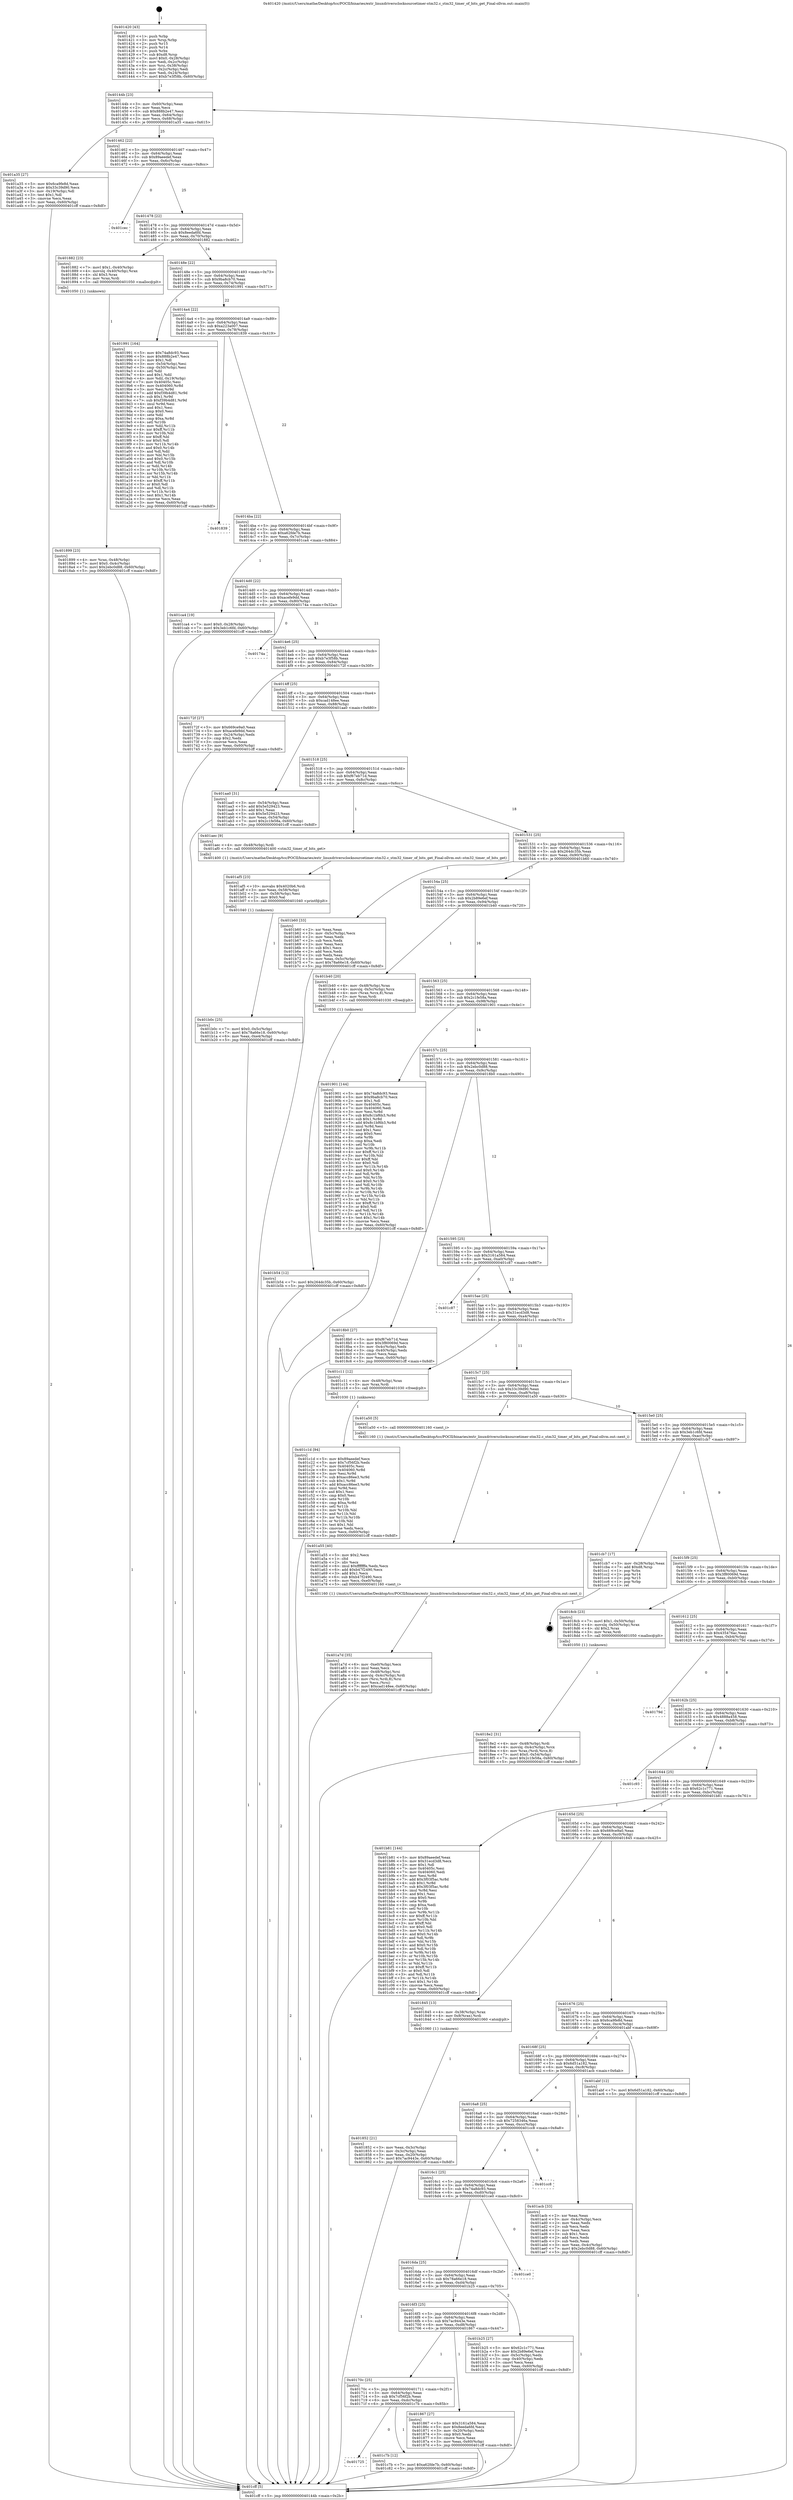 digraph "0x401420" {
  label = "0x401420 (/mnt/c/Users/mathe/Desktop/tcc/POCII/binaries/extr_linuxdriversclocksourcetimer-stm32.c_stm32_timer_of_bits_get_Final-ollvm.out::main(0))"
  labelloc = "t"
  node[shape=record]

  Entry [label="",width=0.3,height=0.3,shape=circle,fillcolor=black,style=filled]
  "0x40144b" [label="{
     0x40144b [23]\l
     | [instrs]\l
     &nbsp;&nbsp;0x40144b \<+3\>: mov -0x60(%rbp),%eax\l
     &nbsp;&nbsp;0x40144e \<+2\>: mov %eax,%ecx\l
     &nbsp;&nbsp;0x401450 \<+6\>: sub $0x888b2e47,%ecx\l
     &nbsp;&nbsp;0x401456 \<+3\>: mov %eax,-0x64(%rbp)\l
     &nbsp;&nbsp;0x401459 \<+3\>: mov %ecx,-0x68(%rbp)\l
     &nbsp;&nbsp;0x40145c \<+6\>: je 0000000000401a35 \<main+0x615\>\l
  }"]
  "0x401a35" [label="{
     0x401a35 [27]\l
     | [instrs]\l
     &nbsp;&nbsp;0x401a35 \<+5\>: mov $0x6ca9fe8d,%eax\l
     &nbsp;&nbsp;0x401a3a \<+5\>: mov $0x33c39d90,%ecx\l
     &nbsp;&nbsp;0x401a3f \<+3\>: mov -0x19(%rbp),%dl\l
     &nbsp;&nbsp;0x401a42 \<+3\>: test $0x1,%dl\l
     &nbsp;&nbsp;0x401a45 \<+3\>: cmovne %ecx,%eax\l
     &nbsp;&nbsp;0x401a48 \<+3\>: mov %eax,-0x60(%rbp)\l
     &nbsp;&nbsp;0x401a4b \<+5\>: jmp 0000000000401cff \<main+0x8df\>\l
  }"]
  "0x401462" [label="{
     0x401462 [22]\l
     | [instrs]\l
     &nbsp;&nbsp;0x401462 \<+5\>: jmp 0000000000401467 \<main+0x47\>\l
     &nbsp;&nbsp;0x401467 \<+3\>: mov -0x64(%rbp),%eax\l
     &nbsp;&nbsp;0x40146a \<+5\>: sub $0x89aeedef,%eax\l
     &nbsp;&nbsp;0x40146f \<+3\>: mov %eax,-0x6c(%rbp)\l
     &nbsp;&nbsp;0x401472 \<+6\>: je 0000000000401cec \<main+0x8cc\>\l
  }"]
  Exit [label="",width=0.3,height=0.3,shape=circle,fillcolor=black,style=filled,peripheries=2]
  "0x401cec" [label="{
     0x401cec\l
  }", style=dashed]
  "0x401478" [label="{
     0x401478 [22]\l
     | [instrs]\l
     &nbsp;&nbsp;0x401478 \<+5\>: jmp 000000000040147d \<main+0x5d\>\l
     &nbsp;&nbsp;0x40147d \<+3\>: mov -0x64(%rbp),%eax\l
     &nbsp;&nbsp;0x401480 \<+5\>: sub $0x8eeda6fd,%eax\l
     &nbsp;&nbsp;0x401485 \<+3\>: mov %eax,-0x70(%rbp)\l
     &nbsp;&nbsp;0x401488 \<+6\>: je 0000000000401882 \<main+0x462\>\l
  }"]
  "0x401725" [label="{
     0x401725\l
  }", style=dashed]
  "0x401882" [label="{
     0x401882 [23]\l
     | [instrs]\l
     &nbsp;&nbsp;0x401882 \<+7\>: movl $0x1,-0x40(%rbp)\l
     &nbsp;&nbsp;0x401889 \<+4\>: movslq -0x40(%rbp),%rax\l
     &nbsp;&nbsp;0x40188d \<+4\>: shl $0x3,%rax\l
     &nbsp;&nbsp;0x401891 \<+3\>: mov %rax,%rdi\l
     &nbsp;&nbsp;0x401894 \<+5\>: call 0000000000401050 \<malloc@plt\>\l
     | [calls]\l
     &nbsp;&nbsp;0x401050 \{1\} (unknown)\l
  }"]
  "0x40148e" [label="{
     0x40148e [22]\l
     | [instrs]\l
     &nbsp;&nbsp;0x40148e \<+5\>: jmp 0000000000401493 \<main+0x73\>\l
     &nbsp;&nbsp;0x401493 \<+3\>: mov -0x64(%rbp),%eax\l
     &nbsp;&nbsp;0x401496 \<+5\>: sub $0x9ba8cb70,%eax\l
     &nbsp;&nbsp;0x40149b \<+3\>: mov %eax,-0x74(%rbp)\l
     &nbsp;&nbsp;0x40149e \<+6\>: je 0000000000401991 \<main+0x571\>\l
  }"]
  "0x401c7b" [label="{
     0x401c7b [12]\l
     | [instrs]\l
     &nbsp;&nbsp;0x401c7b \<+7\>: movl $0xa62fde7b,-0x60(%rbp)\l
     &nbsp;&nbsp;0x401c82 \<+5\>: jmp 0000000000401cff \<main+0x8df\>\l
  }"]
  "0x401991" [label="{
     0x401991 [164]\l
     | [instrs]\l
     &nbsp;&nbsp;0x401991 \<+5\>: mov $0x74a8dc93,%eax\l
     &nbsp;&nbsp;0x401996 \<+5\>: mov $0x888b2e47,%ecx\l
     &nbsp;&nbsp;0x40199b \<+2\>: mov $0x1,%dl\l
     &nbsp;&nbsp;0x40199d \<+3\>: mov -0x54(%rbp),%esi\l
     &nbsp;&nbsp;0x4019a0 \<+3\>: cmp -0x50(%rbp),%esi\l
     &nbsp;&nbsp;0x4019a3 \<+4\>: setl %dil\l
     &nbsp;&nbsp;0x4019a7 \<+4\>: and $0x1,%dil\l
     &nbsp;&nbsp;0x4019ab \<+4\>: mov %dil,-0x19(%rbp)\l
     &nbsp;&nbsp;0x4019af \<+7\>: mov 0x40405c,%esi\l
     &nbsp;&nbsp;0x4019b6 \<+8\>: mov 0x404060,%r8d\l
     &nbsp;&nbsp;0x4019be \<+3\>: mov %esi,%r9d\l
     &nbsp;&nbsp;0x4019c1 \<+7\>: add $0xf39b4d81,%r9d\l
     &nbsp;&nbsp;0x4019c8 \<+4\>: sub $0x1,%r9d\l
     &nbsp;&nbsp;0x4019cc \<+7\>: sub $0xf39b4d81,%r9d\l
     &nbsp;&nbsp;0x4019d3 \<+4\>: imul %r9d,%esi\l
     &nbsp;&nbsp;0x4019d7 \<+3\>: and $0x1,%esi\l
     &nbsp;&nbsp;0x4019da \<+3\>: cmp $0x0,%esi\l
     &nbsp;&nbsp;0x4019dd \<+4\>: sete %dil\l
     &nbsp;&nbsp;0x4019e1 \<+4\>: cmp $0xa,%r8d\l
     &nbsp;&nbsp;0x4019e5 \<+4\>: setl %r10b\l
     &nbsp;&nbsp;0x4019e9 \<+3\>: mov %dil,%r11b\l
     &nbsp;&nbsp;0x4019ec \<+4\>: xor $0xff,%r11b\l
     &nbsp;&nbsp;0x4019f0 \<+3\>: mov %r10b,%bl\l
     &nbsp;&nbsp;0x4019f3 \<+3\>: xor $0xff,%bl\l
     &nbsp;&nbsp;0x4019f6 \<+3\>: xor $0x0,%dl\l
     &nbsp;&nbsp;0x4019f9 \<+3\>: mov %r11b,%r14b\l
     &nbsp;&nbsp;0x4019fc \<+4\>: and $0x0,%r14b\l
     &nbsp;&nbsp;0x401a00 \<+3\>: and %dl,%dil\l
     &nbsp;&nbsp;0x401a03 \<+3\>: mov %bl,%r15b\l
     &nbsp;&nbsp;0x401a06 \<+4\>: and $0x0,%r15b\l
     &nbsp;&nbsp;0x401a0a \<+3\>: and %dl,%r10b\l
     &nbsp;&nbsp;0x401a0d \<+3\>: or %dil,%r14b\l
     &nbsp;&nbsp;0x401a10 \<+3\>: or %r10b,%r15b\l
     &nbsp;&nbsp;0x401a13 \<+3\>: xor %r15b,%r14b\l
     &nbsp;&nbsp;0x401a16 \<+3\>: or %bl,%r11b\l
     &nbsp;&nbsp;0x401a19 \<+4\>: xor $0xff,%r11b\l
     &nbsp;&nbsp;0x401a1d \<+3\>: or $0x0,%dl\l
     &nbsp;&nbsp;0x401a20 \<+3\>: and %dl,%r11b\l
     &nbsp;&nbsp;0x401a23 \<+3\>: or %r11b,%r14b\l
     &nbsp;&nbsp;0x401a26 \<+4\>: test $0x1,%r14b\l
     &nbsp;&nbsp;0x401a2a \<+3\>: cmovne %ecx,%eax\l
     &nbsp;&nbsp;0x401a2d \<+3\>: mov %eax,-0x60(%rbp)\l
     &nbsp;&nbsp;0x401a30 \<+5\>: jmp 0000000000401cff \<main+0x8df\>\l
  }"]
  "0x4014a4" [label="{
     0x4014a4 [22]\l
     | [instrs]\l
     &nbsp;&nbsp;0x4014a4 \<+5\>: jmp 00000000004014a9 \<main+0x89\>\l
     &nbsp;&nbsp;0x4014a9 \<+3\>: mov -0x64(%rbp),%eax\l
     &nbsp;&nbsp;0x4014ac \<+5\>: sub $0xa223a007,%eax\l
     &nbsp;&nbsp;0x4014b1 \<+3\>: mov %eax,-0x78(%rbp)\l
     &nbsp;&nbsp;0x4014b4 \<+6\>: je 0000000000401839 \<main+0x419\>\l
  }"]
  "0x401c1d" [label="{
     0x401c1d [94]\l
     | [instrs]\l
     &nbsp;&nbsp;0x401c1d \<+5\>: mov $0x89aeedef,%ecx\l
     &nbsp;&nbsp;0x401c22 \<+5\>: mov $0x7cf56f2b,%edx\l
     &nbsp;&nbsp;0x401c27 \<+7\>: mov 0x40405c,%esi\l
     &nbsp;&nbsp;0x401c2e \<+8\>: mov 0x404060,%r8d\l
     &nbsp;&nbsp;0x401c36 \<+3\>: mov %esi,%r9d\l
     &nbsp;&nbsp;0x401c39 \<+7\>: sub $0xacc86ee3,%r9d\l
     &nbsp;&nbsp;0x401c40 \<+4\>: sub $0x1,%r9d\l
     &nbsp;&nbsp;0x401c44 \<+7\>: add $0xacc86ee3,%r9d\l
     &nbsp;&nbsp;0x401c4b \<+4\>: imul %r9d,%esi\l
     &nbsp;&nbsp;0x401c4f \<+3\>: and $0x1,%esi\l
     &nbsp;&nbsp;0x401c52 \<+3\>: cmp $0x0,%esi\l
     &nbsp;&nbsp;0x401c55 \<+4\>: sete %r10b\l
     &nbsp;&nbsp;0x401c59 \<+4\>: cmp $0xa,%r8d\l
     &nbsp;&nbsp;0x401c5d \<+4\>: setl %r11b\l
     &nbsp;&nbsp;0x401c61 \<+3\>: mov %r10b,%bl\l
     &nbsp;&nbsp;0x401c64 \<+3\>: and %r11b,%bl\l
     &nbsp;&nbsp;0x401c67 \<+3\>: xor %r11b,%r10b\l
     &nbsp;&nbsp;0x401c6a \<+3\>: or %r10b,%bl\l
     &nbsp;&nbsp;0x401c6d \<+3\>: test $0x1,%bl\l
     &nbsp;&nbsp;0x401c70 \<+3\>: cmovne %edx,%ecx\l
     &nbsp;&nbsp;0x401c73 \<+3\>: mov %ecx,-0x60(%rbp)\l
     &nbsp;&nbsp;0x401c76 \<+5\>: jmp 0000000000401cff \<main+0x8df\>\l
  }"]
  "0x401839" [label="{
     0x401839\l
  }", style=dashed]
  "0x4014ba" [label="{
     0x4014ba [22]\l
     | [instrs]\l
     &nbsp;&nbsp;0x4014ba \<+5\>: jmp 00000000004014bf \<main+0x9f\>\l
     &nbsp;&nbsp;0x4014bf \<+3\>: mov -0x64(%rbp),%eax\l
     &nbsp;&nbsp;0x4014c2 \<+5\>: sub $0xa62fde7b,%eax\l
     &nbsp;&nbsp;0x4014c7 \<+3\>: mov %eax,-0x7c(%rbp)\l
     &nbsp;&nbsp;0x4014ca \<+6\>: je 0000000000401ca4 \<main+0x884\>\l
  }"]
  "0x401b54" [label="{
     0x401b54 [12]\l
     | [instrs]\l
     &nbsp;&nbsp;0x401b54 \<+7\>: movl $0x264dc35b,-0x60(%rbp)\l
     &nbsp;&nbsp;0x401b5b \<+5\>: jmp 0000000000401cff \<main+0x8df\>\l
  }"]
  "0x401ca4" [label="{
     0x401ca4 [19]\l
     | [instrs]\l
     &nbsp;&nbsp;0x401ca4 \<+7\>: movl $0x0,-0x28(%rbp)\l
     &nbsp;&nbsp;0x401cab \<+7\>: movl $0x3eb1c6fd,-0x60(%rbp)\l
     &nbsp;&nbsp;0x401cb2 \<+5\>: jmp 0000000000401cff \<main+0x8df\>\l
  }"]
  "0x4014d0" [label="{
     0x4014d0 [22]\l
     | [instrs]\l
     &nbsp;&nbsp;0x4014d0 \<+5\>: jmp 00000000004014d5 \<main+0xb5\>\l
     &nbsp;&nbsp;0x4014d5 \<+3\>: mov -0x64(%rbp),%eax\l
     &nbsp;&nbsp;0x4014d8 \<+5\>: sub $0xacefe9dd,%eax\l
     &nbsp;&nbsp;0x4014dd \<+3\>: mov %eax,-0x80(%rbp)\l
     &nbsp;&nbsp;0x4014e0 \<+6\>: je 000000000040174a \<main+0x32a\>\l
  }"]
  "0x401b0c" [label="{
     0x401b0c [25]\l
     | [instrs]\l
     &nbsp;&nbsp;0x401b0c \<+7\>: movl $0x0,-0x5c(%rbp)\l
     &nbsp;&nbsp;0x401b13 \<+7\>: movl $0x78a66e18,-0x60(%rbp)\l
     &nbsp;&nbsp;0x401b1a \<+6\>: mov %eax,-0xe4(%rbp)\l
     &nbsp;&nbsp;0x401b20 \<+5\>: jmp 0000000000401cff \<main+0x8df\>\l
  }"]
  "0x40174a" [label="{
     0x40174a\l
  }", style=dashed]
  "0x4014e6" [label="{
     0x4014e6 [25]\l
     | [instrs]\l
     &nbsp;&nbsp;0x4014e6 \<+5\>: jmp 00000000004014eb \<main+0xcb\>\l
     &nbsp;&nbsp;0x4014eb \<+3\>: mov -0x64(%rbp),%eax\l
     &nbsp;&nbsp;0x4014ee \<+5\>: sub $0xb7e3f58b,%eax\l
     &nbsp;&nbsp;0x4014f3 \<+6\>: mov %eax,-0x84(%rbp)\l
     &nbsp;&nbsp;0x4014f9 \<+6\>: je 000000000040172f \<main+0x30f\>\l
  }"]
  "0x401af5" [label="{
     0x401af5 [23]\l
     | [instrs]\l
     &nbsp;&nbsp;0x401af5 \<+10\>: movabs $0x4020b6,%rdi\l
     &nbsp;&nbsp;0x401aff \<+3\>: mov %eax,-0x58(%rbp)\l
     &nbsp;&nbsp;0x401b02 \<+3\>: mov -0x58(%rbp),%esi\l
     &nbsp;&nbsp;0x401b05 \<+2\>: mov $0x0,%al\l
     &nbsp;&nbsp;0x401b07 \<+5\>: call 0000000000401040 \<printf@plt\>\l
     | [calls]\l
     &nbsp;&nbsp;0x401040 \{1\} (unknown)\l
  }"]
  "0x40172f" [label="{
     0x40172f [27]\l
     | [instrs]\l
     &nbsp;&nbsp;0x40172f \<+5\>: mov $0x669ce9a0,%eax\l
     &nbsp;&nbsp;0x401734 \<+5\>: mov $0xacefe9dd,%ecx\l
     &nbsp;&nbsp;0x401739 \<+3\>: mov -0x24(%rbp),%edx\l
     &nbsp;&nbsp;0x40173c \<+3\>: cmp $0x2,%edx\l
     &nbsp;&nbsp;0x40173f \<+3\>: cmovne %ecx,%eax\l
     &nbsp;&nbsp;0x401742 \<+3\>: mov %eax,-0x60(%rbp)\l
     &nbsp;&nbsp;0x401745 \<+5\>: jmp 0000000000401cff \<main+0x8df\>\l
  }"]
  "0x4014ff" [label="{
     0x4014ff [25]\l
     | [instrs]\l
     &nbsp;&nbsp;0x4014ff \<+5\>: jmp 0000000000401504 \<main+0xe4\>\l
     &nbsp;&nbsp;0x401504 \<+3\>: mov -0x64(%rbp),%eax\l
     &nbsp;&nbsp;0x401507 \<+5\>: sub $0xcad148ee,%eax\l
     &nbsp;&nbsp;0x40150c \<+6\>: mov %eax,-0x88(%rbp)\l
     &nbsp;&nbsp;0x401512 \<+6\>: je 0000000000401aa0 \<main+0x680\>\l
  }"]
  "0x401cff" [label="{
     0x401cff [5]\l
     | [instrs]\l
     &nbsp;&nbsp;0x401cff \<+5\>: jmp 000000000040144b \<main+0x2b\>\l
  }"]
  "0x401420" [label="{
     0x401420 [43]\l
     | [instrs]\l
     &nbsp;&nbsp;0x401420 \<+1\>: push %rbp\l
     &nbsp;&nbsp;0x401421 \<+3\>: mov %rsp,%rbp\l
     &nbsp;&nbsp;0x401424 \<+2\>: push %r15\l
     &nbsp;&nbsp;0x401426 \<+2\>: push %r14\l
     &nbsp;&nbsp;0x401428 \<+1\>: push %rbx\l
     &nbsp;&nbsp;0x401429 \<+7\>: sub $0xd8,%rsp\l
     &nbsp;&nbsp;0x401430 \<+7\>: movl $0x0,-0x28(%rbp)\l
     &nbsp;&nbsp;0x401437 \<+3\>: mov %edi,-0x2c(%rbp)\l
     &nbsp;&nbsp;0x40143a \<+4\>: mov %rsi,-0x38(%rbp)\l
     &nbsp;&nbsp;0x40143e \<+3\>: mov -0x2c(%rbp),%edi\l
     &nbsp;&nbsp;0x401441 \<+3\>: mov %edi,-0x24(%rbp)\l
     &nbsp;&nbsp;0x401444 \<+7\>: movl $0xb7e3f58b,-0x60(%rbp)\l
  }"]
  "0x401a7d" [label="{
     0x401a7d [35]\l
     | [instrs]\l
     &nbsp;&nbsp;0x401a7d \<+6\>: mov -0xe0(%rbp),%ecx\l
     &nbsp;&nbsp;0x401a83 \<+3\>: imul %eax,%ecx\l
     &nbsp;&nbsp;0x401a86 \<+4\>: mov -0x48(%rbp),%rsi\l
     &nbsp;&nbsp;0x401a8a \<+4\>: movslq -0x4c(%rbp),%rdi\l
     &nbsp;&nbsp;0x401a8e \<+4\>: mov (%rsi,%rdi,8),%rsi\l
     &nbsp;&nbsp;0x401a92 \<+2\>: mov %ecx,(%rsi)\l
     &nbsp;&nbsp;0x401a94 \<+7\>: movl $0xcad148ee,-0x60(%rbp)\l
     &nbsp;&nbsp;0x401a9b \<+5\>: jmp 0000000000401cff \<main+0x8df\>\l
  }"]
  "0x401aa0" [label="{
     0x401aa0 [31]\l
     | [instrs]\l
     &nbsp;&nbsp;0x401aa0 \<+3\>: mov -0x54(%rbp),%eax\l
     &nbsp;&nbsp;0x401aa3 \<+5\>: add $0x5e529423,%eax\l
     &nbsp;&nbsp;0x401aa8 \<+3\>: add $0x1,%eax\l
     &nbsp;&nbsp;0x401aab \<+5\>: sub $0x5e529423,%eax\l
     &nbsp;&nbsp;0x401ab0 \<+3\>: mov %eax,-0x54(%rbp)\l
     &nbsp;&nbsp;0x401ab3 \<+7\>: movl $0x2c1fe58a,-0x60(%rbp)\l
     &nbsp;&nbsp;0x401aba \<+5\>: jmp 0000000000401cff \<main+0x8df\>\l
  }"]
  "0x401518" [label="{
     0x401518 [25]\l
     | [instrs]\l
     &nbsp;&nbsp;0x401518 \<+5\>: jmp 000000000040151d \<main+0xfd\>\l
     &nbsp;&nbsp;0x40151d \<+3\>: mov -0x64(%rbp),%eax\l
     &nbsp;&nbsp;0x401520 \<+5\>: sub $0xf67eb71d,%eax\l
     &nbsp;&nbsp;0x401525 \<+6\>: mov %eax,-0x8c(%rbp)\l
     &nbsp;&nbsp;0x40152b \<+6\>: je 0000000000401aec \<main+0x6cc\>\l
  }"]
  "0x401a55" [label="{
     0x401a55 [40]\l
     | [instrs]\l
     &nbsp;&nbsp;0x401a55 \<+5\>: mov $0x2,%ecx\l
     &nbsp;&nbsp;0x401a5a \<+1\>: cltd\l
     &nbsp;&nbsp;0x401a5b \<+2\>: idiv %ecx\l
     &nbsp;&nbsp;0x401a5d \<+6\>: imul $0xfffffffe,%edx,%ecx\l
     &nbsp;&nbsp;0x401a63 \<+6\>: add $0xb47f2490,%ecx\l
     &nbsp;&nbsp;0x401a69 \<+3\>: add $0x1,%ecx\l
     &nbsp;&nbsp;0x401a6c \<+6\>: sub $0xb47f2490,%ecx\l
     &nbsp;&nbsp;0x401a72 \<+6\>: mov %ecx,-0xe0(%rbp)\l
     &nbsp;&nbsp;0x401a78 \<+5\>: call 0000000000401160 \<next_i\>\l
     | [calls]\l
     &nbsp;&nbsp;0x401160 \{1\} (/mnt/c/Users/mathe/Desktop/tcc/POCII/binaries/extr_linuxdriversclocksourcetimer-stm32.c_stm32_timer_of_bits_get_Final-ollvm.out::next_i)\l
  }"]
  "0x401aec" [label="{
     0x401aec [9]\l
     | [instrs]\l
     &nbsp;&nbsp;0x401aec \<+4\>: mov -0x48(%rbp),%rdi\l
     &nbsp;&nbsp;0x401af0 \<+5\>: call 0000000000401400 \<stm32_timer_of_bits_get\>\l
     | [calls]\l
     &nbsp;&nbsp;0x401400 \{1\} (/mnt/c/Users/mathe/Desktop/tcc/POCII/binaries/extr_linuxdriversclocksourcetimer-stm32.c_stm32_timer_of_bits_get_Final-ollvm.out::stm32_timer_of_bits_get)\l
  }"]
  "0x401531" [label="{
     0x401531 [25]\l
     | [instrs]\l
     &nbsp;&nbsp;0x401531 \<+5\>: jmp 0000000000401536 \<main+0x116\>\l
     &nbsp;&nbsp;0x401536 \<+3\>: mov -0x64(%rbp),%eax\l
     &nbsp;&nbsp;0x401539 \<+5\>: sub $0x264dc35b,%eax\l
     &nbsp;&nbsp;0x40153e \<+6\>: mov %eax,-0x90(%rbp)\l
     &nbsp;&nbsp;0x401544 \<+6\>: je 0000000000401b60 \<main+0x740\>\l
  }"]
  "0x4018e2" [label="{
     0x4018e2 [31]\l
     | [instrs]\l
     &nbsp;&nbsp;0x4018e2 \<+4\>: mov -0x48(%rbp),%rdi\l
     &nbsp;&nbsp;0x4018e6 \<+4\>: movslq -0x4c(%rbp),%rcx\l
     &nbsp;&nbsp;0x4018ea \<+4\>: mov %rax,(%rdi,%rcx,8)\l
     &nbsp;&nbsp;0x4018ee \<+7\>: movl $0x0,-0x54(%rbp)\l
     &nbsp;&nbsp;0x4018f5 \<+7\>: movl $0x2c1fe58a,-0x60(%rbp)\l
     &nbsp;&nbsp;0x4018fc \<+5\>: jmp 0000000000401cff \<main+0x8df\>\l
  }"]
  "0x401b60" [label="{
     0x401b60 [33]\l
     | [instrs]\l
     &nbsp;&nbsp;0x401b60 \<+2\>: xor %eax,%eax\l
     &nbsp;&nbsp;0x401b62 \<+3\>: mov -0x5c(%rbp),%ecx\l
     &nbsp;&nbsp;0x401b65 \<+2\>: mov %eax,%edx\l
     &nbsp;&nbsp;0x401b67 \<+2\>: sub %ecx,%edx\l
     &nbsp;&nbsp;0x401b69 \<+2\>: mov %eax,%ecx\l
     &nbsp;&nbsp;0x401b6b \<+3\>: sub $0x1,%ecx\l
     &nbsp;&nbsp;0x401b6e \<+2\>: add %ecx,%edx\l
     &nbsp;&nbsp;0x401b70 \<+2\>: sub %edx,%eax\l
     &nbsp;&nbsp;0x401b72 \<+3\>: mov %eax,-0x5c(%rbp)\l
     &nbsp;&nbsp;0x401b75 \<+7\>: movl $0x78a66e18,-0x60(%rbp)\l
     &nbsp;&nbsp;0x401b7c \<+5\>: jmp 0000000000401cff \<main+0x8df\>\l
  }"]
  "0x40154a" [label="{
     0x40154a [25]\l
     | [instrs]\l
     &nbsp;&nbsp;0x40154a \<+5\>: jmp 000000000040154f \<main+0x12f\>\l
     &nbsp;&nbsp;0x40154f \<+3\>: mov -0x64(%rbp),%eax\l
     &nbsp;&nbsp;0x401552 \<+5\>: sub $0x2b89e6ef,%eax\l
     &nbsp;&nbsp;0x401557 \<+6\>: mov %eax,-0x94(%rbp)\l
     &nbsp;&nbsp;0x40155d \<+6\>: je 0000000000401b40 \<main+0x720\>\l
  }"]
  "0x401899" [label="{
     0x401899 [23]\l
     | [instrs]\l
     &nbsp;&nbsp;0x401899 \<+4\>: mov %rax,-0x48(%rbp)\l
     &nbsp;&nbsp;0x40189d \<+7\>: movl $0x0,-0x4c(%rbp)\l
     &nbsp;&nbsp;0x4018a4 \<+7\>: movl $0x2ebc0d88,-0x60(%rbp)\l
     &nbsp;&nbsp;0x4018ab \<+5\>: jmp 0000000000401cff \<main+0x8df\>\l
  }"]
  "0x401b40" [label="{
     0x401b40 [20]\l
     | [instrs]\l
     &nbsp;&nbsp;0x401b40 \<+4\>: mov -0x48(%rbp),%rax\l
     &nbsp;&nbsp;0x401b44 \<+4\>: movslq -0x5c(%rbp),%rcx\l
     &nbsp;&nbsp;0x401b48 \<+4\>: mov (%rax,%rcx,8),%rax\l
     &nbsp;&nbsp;0x401b4c \<+3\>: mov %rax,%rdi\l
     &nbsp;&nbsp;0x401b4f \<+5\>: call 0000000000401030 \<free@plt\>\l
     | [calls]\l
     &nbsp;&nbsp;0x401030 \{1\} (unknown)\l
  }"]
  "0x401563" [label="{
     0x401563 [25]\l
     | [instrs]\l
     &nbsp;&nbsp;0x401563 \<+5\>: jmp 0000000000401568 \<main+0x148\>\l
     &nbsp;&nbsp;0x401568 \<+3\>: mov -0x64(%rbp),%eax\l
     &nbsp;&nbsp;0x40156b \<+5\>: sub $0x2c1fe58a,%eax\l
     &nbsp;&nbsp;0x401570 \<+6\>: mov %eax,-0x98(%rbp)\l
     &nbsp;&nbsp;0x401576 \<+6\>: je 0000000000401901 \<main+0x4e1\>\l
  }"]
  "0x40170c" [label="{
     0x40170c [25]\l
     | [instrs]\l
     &nbsp;&nbsp;0x40170c \<+5\>: jmp 0000000000401711 \<main+0x2f1\>\l
     &nbsp;&nbsp;0x401711 \<+3\>: mov -0x64(%rbp),%eax\l
     &nbsp;&nbsp;0x401714 \<+5\>: sub $0x7cf56f2b,%eax\l
     &nbsp;&nbsp;0x401719 \<+6\>: mov %eax,-0xdc(%rbp)\l
     &nbsp;&nbsp;0x40171f \<+6\>: je 0000000000401c7b \<main+0x85b\>\l
  }"]
  "0x401901" [label="{
     0x401901 [144]\l
     | [instrs]\l
     &nbsp;&nbsp;0x401901 \<+5\>: mov $0x74a8dc93,%eax\l
     &nbsp;&nbsp;0x401906 \<+5\>: mov $0x9ba8cb70,%ecx\l
     &nbsp;&nbsp;0x40190b \<+2\>: mov $0x1,%dl\l
     &nbsp;&nbsp;0x40190d \<+7\>: mov 0x40405c,%esi\l
     &nbsp;&nbsp;0x401914 \<+7\>: mov 0x404060,%edi\l
     &nbsp;&nbsp;0x40191b \<+3\>: mov %esi,%r8d\l
     &nbsp;&nbsp;0x40191e \<+7\>: sub $0x8c1bf6b3,%r8d\l
     &nbsp;&nbsp;0x401925 \<+4\>: sub $0x1,%r8d\l
     &nbsp;&nbsp;0x401929 \<+7\>: add $0x8c1bf6b3,%r8d\l
     &nbsp;&nbsp;0x401930 \<+4\>: imul %r8d,%esi\l
     &nbsp;&nbsp;0x401934 \<+3\>: and $0x1,%esi\l
     &nbsp;&nbsp;0x401937 \<+3\>: cmp $0x0,%esi\l
     &nbsp;&nbsp;0x40193a \<+4\>: sete %r9b\l
     &nbsp;&nbsp;0x40193e \<+3\>: cmp $0xa,%edi\l
     &nbsp;&nbsp;0x401941 \<+4\>: setl %r10b\l
     &nbsp;&nbsp;0x401945 \<+3\>: mov %r9b,%r11b\l
     &nbsp;&nbsp;0x401948 \<+4\>: xor $0xff,%r11b\l
     &nbsp;&nbsp;0x40194c \<+3\>: mov %r10b,%bl\l
     &nbsp;&nbsp;0x40194f \<+3\>: xor $0xff,%bl\l
     &nbsp;&nbsp;0x401952 \<+3\>: xor $0x0,%dl\l
     &nbsp;&nbsp;0x401955 \<+3\>: mov %r11b,%r14b\l
     &nbsp;&nbsp;0x401958 \<+4\>: and $0x0,%r14b\l
     &nbsp;&nbsp;0x40195c \<+3\>: and %dl,%r9b\l
     &nbsp;&nbsp;0x40195f \<+3\>: mov %bl,%r15b\l
     &nbsp;&nbsp;0x401962 \<+4\>: and $0x0,%r15b\l
     &nbsp;&nbsp;0x401966 \<+3\>: and %dl,%r10b\l
     &nbsp;&nbsp;0x401969 \<+3\>: or %r9b,%r14b\l
     &nbsp;&nbsp;0x40196c \<+3\>: or %r10b,%r15b\l
     &nbsp;&nbsp;0x40196f \<+3\>: xor %r15b,%r14b\l
     &nbsp;&nbsp;0x401972 \<+3\>: or %bl,%r11b\l
     &nbsp;&nbsp;0x401975 \<+4\>: xor $0xff,%r11b\l
     &nbsp;&nbsp;0x401979 \<+3\>: or $0x0,%dl\l
     &nbsp;&nbsp;0x40197c \<+3\>: and %dl,%r11b\l
     &nbsp;&nbsp;0x40197f \<+3\>: or %r11b,%r14b\l
     &nbsp;&nbsp;0x401982 \<+4\>: test $0x1,%r14b\l
     &nbsp;&nbsp;0x401986 \<+3\>: cmovne %ecx,%eax\l
     &nbsp;&nbsp;0x401989 \<+3\>: mov %eax,-0x60(%rbp)\l
     &nbsp;&nbsp;0x40198c \<+5\>: jmp 0000000000401cff \<main+0x8df\>\l
  }"]
  "0x40157c" [label="{
     0x40157c [25]\l
     | [instrs]\l
     &nbsp;&nbsp;0x40157c \<+5\>: jmp 0000000000401581 \<main+0x161\>\l
     &nbsp;&nbsp;0x401581 \<+3\>: mov -0x64(%rbp),%eax\l
     &nbsp;&nbsp;0x401584 \<+5\>: sub $0x2ebc0d88,%eax\l
     &nbsp;&nbsp;0x401589 \<+6\>: mov %eax,-0x9c(%rbp)\l
     &nbsp;&nbsp;0x40158f \<+6\>: je 00000000004018b0 \<main+0x490\>\l
  }"]
  "0x401867" [label="{
     0x401867 [27]\l
     | [instrs]\l
     &nbsp;&nbsp;0x401867 \<+5\>: mov $0x3161a584,%eax\l
     &nbsp;&nbsp;0x40186c \<+5\>: mov $0x8eeda6fd,%ecx\l
     &nbsp;&nbsp;0x401871 \<+3\>: mov -0x20(%rbp),%edx\l
     &nbsp;&nbsp;0x401874 \<+3\>: cmp $0x0,%edx\l
     &nbsp;&nbsp;0x401877 \<+3\>: cmove %ecx,%eax\l
     &nbsp;&nbsp;0x40187a \<+3\>: mov %eax,-0x60(%rbp)\l
     &nbsp;&nbsp;0x40187d \<+5\>: jmp 0000000000401cff \<main+0x8df\>\l
  }"]
  "0x4018b0" [label="{
     0x4018b0 [27]\l
     | [instrs]\l
     &nbsp;&nbsp;0x4018b0 \<+5\>: mov $0xf67eb71d,%eax\l
     &nbsp;&nbsp;0x4018b5 \<+5\>: mov $0x3f80069d,%ecx\l
     &nbsp;&nbsp;0x4018ba \<+3\>: mov -0x4c(%rbp),%edx\l
     &nbsp;&nbsp;0x4018bd \<+3\>: cmp -0x40(%rbp),%edx\l
     &nbsp;&nbsp;0x4018c0 \<+3\>: cmovl %ecx,%eax\l
     &nbsp;&nbsp;0x4018c3 \<+3\>: mov %eax,-0x60(%rbp)\l
     &nbsp;&nbsp;0x4018c6 \<+5\>: jmp 0000000000401cff \<main+0x8df\>\l
  }"]
  "0x401595" [label="{
     0x401595 [25]\l
     | [instrs]\l
     &nbsp;&nbsp;0x401595 \<+5\>: jmp 000000000040159a \<main+0x17a\>\l
     &nbsp;&nbsp;0x40159a \<+3\>: mov -0x64(%rbp),%eax\l
     &nbsp;&nbsp;0x40159d \<+5\>: sub $0x3161a584,%eax\l
     &nbsp;&nbsp;0x4015a2 \<+6\>: mov %eax,-0xa0(%rbp)\l
     &nbsp;&nbsp;0x4015a8 \<+6\>: je 0000000000401c87 \<main+0x867\>\l
  }"]
  "0x4016f3" [label="{
     0x4016f3 [25]\l
     | [instrs]\l
     &nbsp;&nbsp;0x4016f3 \<+5\>: jmp 00000000004016f8 \<main+0x2d8\>\l
     &nbsp;&nbsp;0x4016f8 \<+3\>: mov -0x64(%rbp),%eax\l
     &nbsp;&nbsp;0x4016fb \<+5\>: sub $0x7ac9443e,%eax\l
     &nbsp;&nbsp;0x401700 \<+6\>: mov %eax,-0xd8(%rbp)\l
     &nbsp;&nbsp;0x401706 \<+6\>: je 0000000000401867 \<main+0x447\>\l
  }"]
  "0x401c87" [label="{
     0x401c87\l
  }", style=dashed]
  "0x4015ae" [label="{
     0x4015ae [25]\l
     | [instrs]\l
     &nbsp;&nbsp;0x4015ae \<+5\>: jmp 00000000004015b3 \<main+0x193\>\l
     &nbsp;&nbsp;0x4015b3 \<+3\>: mov -0x64(%rbp),%eax\l
     &nbsp;&nbsp;0x4015b6 \<+5\>: sub $0x31ecd3d8,%eax\l
     &nbsp;&nbsp;0x4015bb \<+6\>: mov %eax,-0xa4(%rbp)\l
     &nbsp;&nbsp;0x4015c1 \<+6\>: je 0000000000401c11 \<main+0x7f1\>\l
  }"]
  "0x401b25" [label="{
     0x401b25 [27]\l
     | [instrs]\l
     &nbsp;&nbsp;0x401b25 \<+5\>: mov $0x62c1c771,%eax\l
     &nbsp;&nbsp;0x401b2a \<+5\>: mov $0x2b89e6ef,%ecx\l
     &nbsp;&nbsp;0x401b2f \<+3\>: mov -0x5c(%rbp),%edx\l
     &nbsp;&nbsp;0x401b32 \<+3\>: cmp -0x40(%rbp),%edx\l
     &nbsp;&nbsp;0x401b35 \<+3\>: cmovl %ecx,%eax\l
     &nbsp;&nbsp;0x401b38 \<+3\>: mov %eax,-0x60(%rbp)\l
     &nbsp;&nbsp;0x401b3b \<+5\>: jmp 0000000000401cff \<main+0x8df\>\l
  }"]
  "0x401c11" [label="{
     0x401c11 [12]\l
     | [instrs]\l
     &nbsp;&nbsp;0x401c11 \<+4\>: mov -0x48(%rbp),%rax\l
     &nbsp;&nbsp;0x401c15 \<+3\>: mov %rax,%rdi\l
     &nbsp;&nbsp;0x401c18 \<+5\>: call 0000000000401030 \<free@plt\>\l
     | [calls]\l
     &nbsp;&nbsp;0x401030 \{1\} (unknown)\l
  }"]
  "0x4015c7" [label="{
     0x4015c7 [25]\l
     | [instrs]\l
     &nbsp;&nbsp;0x4015c7 \<+5\>: jmp 00000000004015cc \<main+0x1ac\>\l
     &nbsp;&nbsp;0x4015cc \<+3\>: mov -0x64(%rbp),%eax\l
     &nbsp;&nbsp;0x4015cf \<+5\>: sub $0x33c39d90,%eax\l
     &nbsp;&nbsp;0x4015d4 \<+6\>: mov %eax,-0xa8(%rbp)\l
     &nbsp;&nbsp;0x4015da \<+6\>: je 0000000000401a50 \<main+0x630\>\l
  }"]
  "0x4016da" [label="{
     0x4016da [25]\l
     | [instrs]\l
     &nbsp;&nbsp;0x4016da \<+5\>: jmp 00000000004016df \<main+0x2bf\>\l
     &nbsp;&nbsp;0x4016df \<+3\>: mov -0x64(%rbp),%eax\l
     &nbsp;&nbsp;0x4016e2 \<+5\>: sub $0x78a66e18,%eax\l
     &nbsp;&nbsp;0x4016e7 \<+6\>: mov %eax,-0xd4(%rbp)\l
     &nbsp;&nbsp;0x4016ed \<+6\>: je 0000000000401b25 \<main+0x705\>\l
  }"]
  "0x401a50" [label="{
     0x401a50 [5]\l
     | [instrs]\l
     &nbsp;&nbsp;0x401a50 \<+5\>: call 0000000000401160 \<next_i\>\l
     | [calls]\l
     &nbsp;&nbsp;0x401160 \{1\} (/mnt/c/Users/mathe/Desktop/tcc/POCII/binaries/extr_linuxdriversclocksourcetimer-stm32.c_stm32_timer_of_bits_get_Final-ollvm.out::next_i)\l
  }"]
  "0x4015e0" [label="{
     0x4015e0 [25]\l
     | [instrs]\l
     &nbsp;&nbsp;0x4015e0 \<+5\>: jmp 00000000004015e5 \<main+0x1c5\>\l
     &nbsp;&nbsp;0x4015e5 \<+3\>: mov -0x64(%rbp),%eax\l
     &nbsp;&nbsp;0x4015e8 \<+5\>: sub $0x3eb1c6fd,%eax\l
     &nbsp;&nbsp;0x4015ed \<+6\>: mov %eax,-0xac(%rbp)\l
     &nbsp;&nbsp;0x4015f3 \<+6\>: je 0000000000401cb7 \<main+0x897\>\l
  }"]
  "0x401ce0" [label="{
     0x401ce0\l
  }", style=dashed]
  "0x401cb7" [label="{
     0x401cb7 [17]\l
     | [instrs]\l
     &nbsp;&nbsp;0x401cb7 \<+3\>: mov -0x28(%rbp),%eax\l
     &nbsp;&nbsp;0x401cba \<+7\>: add $0xd8,%rsp\l
     &nbsp;&nbsp;0x401cc1 \<+1\>: pop %rbx\l
     &nbsp;&nbsp;0x401cc2 \<+2\>: pop %r14\l
     &nbsp;&nbsp;0x401cc4 \<+2\>: pop %r15\l
     &nbsp;&nbsp;0x401cc6 \<+1\>: pop %rbp\l
     &nbsp;&nbsp;0x401cc7 \<+1\>: ret\l
  }"]
  "0x4015f9" [label="{
     0x4015f9 [25]\l
     | [instrs]\l
     &nbsp;&nbsp;0x4015f9 \<+5\>: jmp 00000000004015fe \<main+0x1de\>\l
     &nbsp;&nbsp;0x4015fe \<+3\>: mov -0x64(%rbp),%eax\l
     &nbsp;&nbsp;0x401601 \<+5\>: sub $0x3f80069d,%eax\l
     &nbsp;&nbsp;0x401606 \<+6\>: mov %eax,-0xb0(%rbp)\l
     &nbsp;&nbsp;0x40160c \<+6\>: je 00000000004018cb \<main+0x4ab\>\l
  }"]
  "0x4016c1" [label="{
     0x4016c1 [25]\l
     | [instrs]\l
     &nbsp;&nbsp;0x4016c1 \<+5\>: jmp 00000000004016c6 \<main+0x2a6\>\l
     &nbsp;&nbsp;0x4016c6 \<+3\>: mov -0x64(%rbp),%eax\l
     &nbsp;&nbsp;0x4016c9 \<+5\>: sub $0x74a8dc93,%eax\l
     &nbsp;&nbsp;0x4016ce \<+6\>: mov %eax,-0xd0(%rbp)\l
     &nbsp;&nbsp;0x4016d4 \<+6\>: je 0000000000401ce0 \<main+0x8c0\>\l
  }"]
  "0x4018cb" [label="{
     0x4018cb [23]\l
     | [instrs]\l
     &nbsp;&nbsp;0x4018cb \<+7\>: movl $0x1,-0x50(%rbp)\l
     &nbsp;&nbsp;0x4018d2 \<+4\>: movslq -0x50(%rbp),%rax\l
     &nbsp;&nbsp;0x4018d6 \<+4\>: shl $0x2,%rax\l
     &nbsp;&nbsp;0x4018da \<+3\>: mov %rax,%rdi\l
     &nbsp;&nbsp;0x4018dd \<+5\>: call 0000000000401050 \<malloc@plt\>\l
     | [calls]\l
     &nbsp;&nbsp;0x401050 \{1\} (unknown)\l
  }"]
  "0x401612" [label="{
     0x401612 [25]\l
     | [instrs]\l
     &nbsp;&nbsp;0x401612 \<+5\>: jmp 0000000000401617 \<main+0x1f7\>\l
     &nbsp;&nbsp;0x401617 \<+3\>: mov -0x64(%rbp),%eax\l
     &nbsp;&nbsp;0x40161a \<+5\>: sub $0x435476ac,%eax\l
     &nbsp;&nbsp;0x40161f \<+6\>: mov %eax,-0xb4(%rbp)\l
     &nbsp;&nbsp;0x401625 \<+6\>: je 000000000040179d \<main+0x37d\>\l
  }"]
  "0x401cc8" [label="{
     0x401cc8\l
  }", style=dashed]
  "0x40179d" [label="{
     0x40179d\l
  }", style=dashed]
  "0x40162b" [label="{
     0x40162b [25]\l
     | [instrs]\l
     &nbsp;&nbsp;0x40162b \<+5\>: jmp 0000000000401630 \<main+0x210\>\l
     &nbsp;&nbsp;0x401630 \<+3\>: mov -0x64(%rbp),%eax\l
     &nbsp;&nbsp;0x401633 \<+5\>: sub $0x4888a458,%eax\l
     &nbsp;&nbsp;0x401638 \<+6\>: mov %eax,-0xb8(%rbp)\l
     &nbsp;&nbsp;0x40163e \<+6\>: je 0000000000401c93 \<main+0x873\>\l
  }"]
  "0x4016a8" [label="{
     0x4016a8 [25]\l
     | [instrs]\l
     &nbsp;&nbsp;0x4016a8 \<+5\>: jmp 00000000004016ad \<main+0x28d\>\l
     &nbsp;&nbsp;0x4016ad \<+3\>: mov -0x64(%rbp),%eax\l
     &nbsp;&nbsp;0x4016b0 \<+5\>: sub $0x7258346a,%eax\l
     &nbsp;&nbsp;0x4016b5 \<+6\>: mov %eax,-0xcc(%rbp)\l
     &nbsp;&nbsp;0x4016bb \<+6\>: je 0000000000401cc8 \<main+0x8a8\>\l
  }"]
  "0x401c93" [label="{
     0x401c93\l
  }", style=dashed]
  "0x401644" [label="{
     0x401644 [25]\l
     | [instrs]\l
     &nbsp;&nbsp;0x401644 \<+5\>: jmp 0000000000401649 \<main+0x229\>\l
     &nbsp;&nbsp;0x401649 \<+3\>: mov -0x64(%rbp),%eax\l
     &nbsp;&nbsp;0x40164c \<+5\>: sub $0x62c1c771,%eax\l
     &nbsp;&nbsp;0x401651 \<+6\>: mov %eax,-0xbc(%rbp)\l
     &nbsp;&nbsp;0x401657 \<+6\>: je 0000000000401b81 \<main+0x761\>\l
  }"]
  "0x401acb" [label="{
     0x401acb [33]\l
     | [instrs]\l
     &nbsp;&nbsp;0x401acb \<+2\>: xor %eax,%eax\l
     &nbsp;&nbsp;0x401acd \<+3\>: mov -0x4c(%rbp),%ecx\l
     &nbsp;&nbsp;0x401ad0 \<+2\>: mov %eax,%edx\l
     &nbsp;&nbsp;0x401ad2 \<+2\>: sub %ecx,%edx\l
     &nbsp;&nbsp;0x401ad4 \<+2\>: mov %eax,%ecx\l
     &nbsp;&nbsp;0x401ad6 \<+3\>: sub $0x1,%ecx\l
     &nbsp;&nbsp;0x401ad9 \<+2\>: add %ecx,%edx\l
     &nbsp;&nbsp;0x401adb \<+2\>: sub %edx,%eax\l
     &nbsp;&nbsp;0x401add \<+3\>: mov %eax,-0x4c(%rbp)\l
     &nbsp;&nbsp;0x401ae0 \<+7\>: movl $0x2ebc0d88,-0x60(%rbp)\l
     &nbsp;&nbsp;0x401ae7 \<+5\>: jmp 0000000000401cff \<main+0x8df\>\l
  }"]
  "0x401b81" [label="{
     0x401b81 [144]\l
     | [instrs]\l
     &nbsp;&nbsp;0x401b81 \<+5\>: mov $0x89aeedef,%eax\l
     &nbsp;&nbsp;0x401b86 \<+5\>: mov $0x31ecd3d8,%ecx\l
     &nbsp;&nbsp;0x401b8b \<+2\>: mov $0x1,%dl\l
     &nbsp;&nbsp;0x401b8d \<+7\>: mov 0x40405c,%esi\l
     &nbsp;&nbsp;0x401b94 \<+7\>: mov 0x404060,%edi\l
     &nbsp;&nbsp;0x401b9b \<+3\>: mov %esi,%r8d\l
     &nbsp;&nbsp;0x401b9e \<+7\>: add $0x3f03f5ac,%r8d\l
     &nbsp;&nbsp;0x401ba5 \<+4\>: sub $0x1,%r8d\l
     &nbsp;&nbsp;0x401ba9 \<+7\>: sub $0x3f03f5ac,%r8d\l
     &nbsp;&nbsp;0x401bb0 \<+4\>: imul %r8d,%esi\l
     &nbsp;&nbsp;0x401bb4 \<+3\>: and $0x1,%esi\l
     &nbsp;&nbsp;0x401bb7 \<+3\>: cmp $0x0,%esi\l
     &nbsp;&nbsp;0x401bba \<+4\>: sete %r9b\l
     &nbsp;&nbsp;0x401bbe \<+3\>: cmp $0xa,%edi\l
     &nbsp;&nbsp;0x401bc1 \<+4\>: setl %r10b\l
     &nbsp;&nbsp;0x401bc5 \<+3\>: mov %r9b,%r11b\l
     &nbsp;&nbsp;0x401bc8 \<+4\>: xor $0xff,%r11b\l
     &nbsp;&nbsp;0x401bcc \<+3\>: mov %r10b,%bl\l
     &nbsp;&nbsp;0x401bcf \<+3\>: xor $0xff,%bl\l
     &nbsp;&nbsp;0x401bd2 \<+3\>: xor $0x0,%dl\l
     &nbsp;&nbsp;0x401bd5 \<+3\>: mov %r11b,%r14b\l
     &nbsp;&nbsp;0x401bd8 \<+4\>: and $0x0,%r14b\l
     &nbsp;&nbsp;0x401bdc \<+3\>: and %dl,%r9b\l
     &nbsp;&nbsp;0x401bdf \<+3\>: mov %bl,%r15b\l
     &nbsp;&nbsp;0x401be2 \<+4\>: and $0x0,%r15b\l
     &nbsp;&nbsp;0x401be6 \<+3\>: and %dl,%r10b\l
     &nbsp;&nbsp;0x401be9 \<+3\>: or %r9b,%r14b\l
     &nbsp;&nbsp;0x401bec \<+3\>: or %r10b,%r15b\l
     &nbsp;&nbsp;0x401bef \<+3\>: xor %r15b,%r14b\l
     &nbsp;&nbsp;0x401bf2 \<+3\>: or %bl,%r11b\l
     &nbsp;&nbsp;0x401bf5 \<+4\>: xor $0xff,%r11b\l
     &nbsp;&nbsp;0x401bf9 \<+3\>: or $0x0,%dl\l
     &nbsp;&nbsp;0x401bfc \<+3\>: and %dl,%r11b\l
     &nbsp;&nbsp;0x401bff \<+3\>: or %r11b,%r14b\l
     &nbsp;&nbsp;0x401c02 \<+4\>: test $0x1,%r14b\l
     &nbsp;&nbsp;0x401c06 \<+3\>: cmovne %ecx,%eax\l
     &nbsp;&nbsp;0x401c09 \<+3\>: mov %eax,-0x60(%rbp)\l
     &nbsp;&nbsp;0x401c0c \<+5\>: jmp 0000000000401cff \<main+0x8df\>\l
  }"]
  "0x40165d" [label="{
     0x40165d [25]\l
     | [instrs]\l
     &nbsp;&nbsp;0x40165d \<+5\>: jmp 0000000000401662 \<main+0x242\>\l
     &nbsp;&nbsp;0x401662 \<+3\>: mov -0x64(%rbp),%eax\l
     &nbsp;&nbsp;0x401665 \<+5\>: sub $0x669ce9a0,%eax\l
     &nbsp;&nbsp;0x40166a \<+6\>: mov %eax,-0xc0(%rbp)\l
     &nbsp;&nbsp;0x401670 \<+6\>: je 0000000000401845 \<main+0x425\>\l
  }"]
  "0x40168f" [label="{
     0x40168f [25]\l
     | [instrs]\l
     &nbsp;&nbsp;0x40168f \<+5\>: jmp 0000000000401694 \<main+0x274\>\l
     &nbsp;&nbsp;0x401694 \<+3\>: mov -0x64(%rbp),%eax\l
     &nbsp;&nbsp;0x401697 \<+5\>: sub $0x6d51a182,%eax\l
     &nbsp;&nbsp;0x40169c \<+6\>: mov %eax,-0xc8(%rbp)\l
     &nbsp;&nbsp;0x4016a2 \<+6\>: je 0000000000401acb \<main+0x6ab\>\l
  }"]
  "0x401845" [label="{
     0x401845 [13]\l
     | [instrs]\l
     &nbsp;&nbsp;0x401845 \<+4\>: mov -0x38(%rbp),%rax\l
     &nbsp;&nbsp;0x401849 \<+4\>: mov 0x8(%rax),%rdi\l
     &nbsp;&nbsp;0x40184d \<+5\>: call 0000000000401060 \<atoi@plt\>\l
     | [calls]\l
     &nbsp;&nbsp;0x401060 \{1\} (unknown)\l
  }"]
  "0x401676" [label="{
     0x401676 [25]\l
     | [instrs]\l
     &nbsp;&nbsp;0x401676 \<+5\>: jmp 000000000040167b \<main+0x25b\>\l
     &nbsp;&nbsp;0x40167b \<+3\>: mov -0x64(%rbp),%eax\l
     &nbsp;&nbsp;0x40167e \<+5\>: sub $0x6ca9fe8d,%eax\l
     &nbsp;&nbsp;0x401683 \<+6\>: mov %eax,-0xc4(%rbp)\l
     &nbsp;&nbsp;0x401689 \<+6\>: je 0000000000401abf \<main+0x69f\>\l
  }"]
  "0x401852" [label="{
     0x401852 [21]\l
     | [instrs]\l
     &nbsp;&nbsp;0x401852 \<+3\>: mov %eax,-0x3c(%rbp)\l
     &nbsp;&nbsp;0x401855 \<+3\>: mov -0x3c(%rbp),%eax\l
     &nbsp;&nbsp;0x401858 \<+3\>: mov %eax,-0x20(%rbp)\l
     &nbsp;&nbsp;0x40185b \<+7\>: movl $0x7ac9443e,-0x60(%rbp)\l
     &nbsp;&nbsp;0x401862 \<+5\>: jmp 0000000000401cff \<main+0x8df\>\l
  }"]
  "0x401abf" [label="{
     0x401abf [12]\l
     | [instrs]\l
     &nbsp;&nbsp;0x401abf \<+7\>: movl $0x6d51a182,-0x60(%rbp)\l
     &nbsp;&nbsp;0x401ac6 \<+5\>: jmp 0000000000401cff \<main+0x8df\>\l
  }"]
  Entry -> "0x401420" [label=" 1"]
  "0x40144b" -> "0x401a35" [label=" 2"]
  "0x40144b" -> "0x401462" [label=" 25"]
  "0x401cb7" -> Exit [label=" 1"]
  "0x401462" -> "0x401cec" [label=" 0"]
  "0x401462" -> "0x401478" [label=" 25"]
  "0x401ca4" -> "0x401cff" [label=" 1"]
  "0x401478" -> "0x401882" [label=" 1"]
  "0x401478" -> "0x40148e" [label=" 24"]
  "0x401c7b" -> "0x401cff" [label=" 1"]
  "0x40148e" -> "0x401991" [label=" 2"]
  "0x40148e" -> "0x4014a4" [label=" 22"]
  "0x40170c" -> "0x401725" [label=" 0"]
  "0x4014a4" -> "0x401839" [label=" 0"]
  "0x4014a4" -> "0x4014ba" [label=" 22"]
  "0x40170c" -> "0x401c7b" [label=" 1"]
  "0x4014ba" -> "0x401ca4" [label=" 1"]
  "0x4014ba" -> "0x4014d0" [label=" 21"]
  "0x401c1d" -> "0x401cff" [label=" 1"]
  "0x4014d0" -> "0x40174a" [label=" 0"]
  "0x4014d0" -> "0x4014e6" [label=" 21"]
  "0x401c11" -> "0x401c1d" [label=" 1"]
  "0x4014e6" -> "0x40172f" [label=" 1"]
  "0x4014e6" -> "0x4014ff" [label=" 20"]
  "0x40172f" -> "0x401cff" [label=" 1"]
  "0x401420" -> "0x40144b" [label=" 1"]
  "0x401cff" -> "0x40144b" [label=" 26"]
  "0x401b81" -> "0x401cff" [label=" 1"]
  "0x4014ff" -> "0x401aa0" [label=" 1"]
  "0x4014ff" -> "0x401518" [label=" 19"]
  "0x401b60" -> "0x401cff" [label=" 1"]
  "0x401518" -> "0x401aec" [label=" 1"]
  "0x401518" -> "0x401531" [label=" 18"]
  "0x401b54" -> "0x401cff" [label=" 1"]
  "0x401531" -> "0x401b60" [label=" 1"]
  "0x401531" -> "0x40154a" [label=" 17"]
  "0x401b40" -> "0x401b54" [label=" 1"]
  "0x40154a" -> "0x401b40" [label=" 1"]
  "0x40154a" -> "0x401563" [label=" 16"]
  "0x401b25" -> "0x401cff" [label=" 2"]
  "0x401563" -> "0x401901" [label=" 2"]
  "0x401563" -> "0x40157c" [label=" 14"]
  "0x401b0c" -> "0x401cff" [label=" 1"]
  "0x40157c" -> "0x4018b0" [label=" 2"]
  "0x40157c" -> "0x401595" [label=" 12"]
  "0x401af5" -> "0x401b0c" [label=" 1"]
  "0x401595" -> "0x401c87" [label=" 0"]
  "0x401595" -> "0x4015ae" [label=" 12"]
  "0x401acb" -> "0x401cff" [label=" 1"]
  "0x4015ae" -> "0x401c11" [label=" 1"]
  "0x4015ae" -> "0x4015c7" [label=" 11"]
  "0x401abf" -> "0x401cff" [label=" 1"]
  "0x4015c7" -> "0x401a50" [label=" 1"]
  "0x4015c7" -> "0x4015e0" [label=" 10"]
  "0x401a7d" -> "0x401cff" [label=" 1"]
  "0x4015e0" -> "0x401cb7" [label=" 1"]
  "0x4015e0" -> "0x4015f9" [label=" 9"]
  "0x401a55" -> "0x401a7d" [label=" 1"]
  "0x4015f9" -> "0x4018cb" [label=" 1"]
  "0x4015f9" -> "0x401612" [label=" 8"]
  "0x401a35" -> "0x401cff" [label=" 2"]
  "0x401612" -> "0x40179d" [label=" 0"]
  "0x401612" -> "0x40162b" [label=" 8"]
  "0x401991" -> "0x401cff" [label=" 2"]
  "0x40162b" -> "0x401c93" [label=" 0"]
  "0x40162b" -> "0x401644" [label=" 8"]
  "0x4018e2" -> "0x401cff" [label=" 1"]
  "0x401644" -> "0x401b81" [label=" 1"]
  "0x401644" -> "0x40165d" [label=" 7"]
  "0x4018cb" -> "0x4018e2" [label=" 1"]
  "0x40165d" -> "0x401845" [label=" 1"]
  "0x40165d" -> "0x401676" [label=" 6"]
  "0x401845" -> "0x401852" [label=" 1"]
  "0x401852" -> "0x401cff" [label=" 1"]
  "0x401899" -> "0x401cff" [label=" 1"]
  "0x401676" -> "0x401abf" [label=" 1"]
  "0x401676" -> "0x40168f" [label=" 5"]
  "0x4018b0" -> "0x401cff" [label=" 2"]
  "0x40168f" -> "0x401acb" [label=" 1"]
  "0x40168f" -> "0x4016a8" [label=" 4"]
  "0x401901" -> "0x401cff" [label=" 2"]
  "0x4016a8" -> "0x401cc8" [label=" 0"]
  "0x4016a8" -> "0x4016c1" [label=" 4"]
  "0x401a50" -> "0x401a55" [label=" 1"]
  "0x4016c1" -> "0x401ce0" [label=" 0"]
  "0x4016c1" -> "0x4016da" [label=" 4"]
  "0x401aa0" -> "0x401cff" [label=" 1"]
  "0x4016da" -> "0x401b25" [label=" 2"]
  "0x4016da" -> "0x4016f3" [label=" 2"]
  "0x401aec" -> "0x401af5" [label=" 1"]
  "0x4016f3" -> "0x401867" [label=" 1"]
  "0x4016f3" -> "0x40170c" [label=" 1"]
  "0x401867" -> "0x401cff" [label=" 1"]
  "0x401882" -> "0x401899" [label=" 1"]
}
